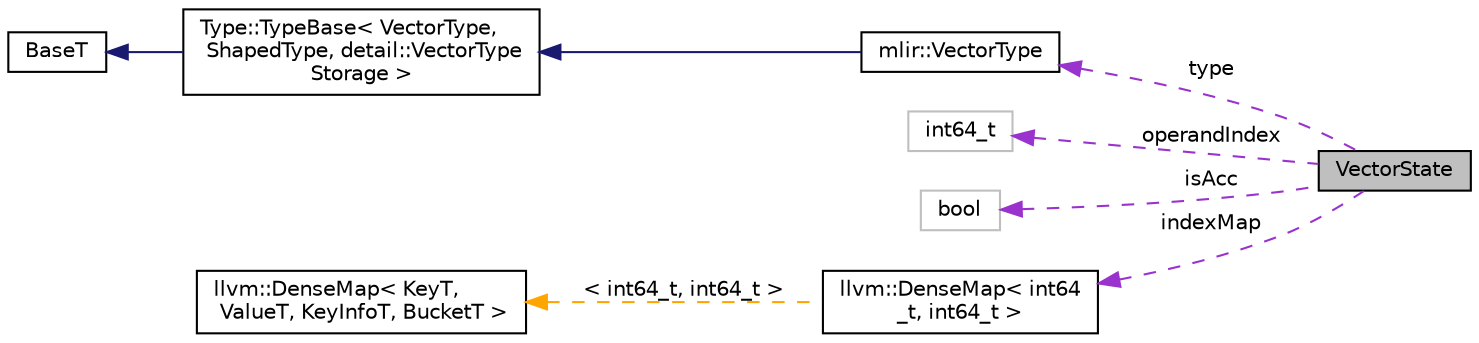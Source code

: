digraph "VectorState"
{
  bgcolor="transparent";
  edge [fontname="Helvetica",fontsize="10",labelfontname="Helvetica",labelfontsize="10"];
  node [fontname="Helvetica",fontsize="10",shape=record];
  rankdir="LR";
  Node1 [label="VectorState",height=0.2,width=0.4,color="black", fillcolor="grey75", style="filled", fontcolor="black"];
  Node2 -> Node1 [dir="back",color="darkorchid3",fontsize="10",style="dashed",label=" type" ,fontname="Helvetica"];
  Node2 [label="mlir::VectorType",height=0.2,width=0.4,color="black",URL="$classmlir_1_1VectorType.html",tooltip="Vector types represent multi-dimensional SIMD vectors, and have a fixed known constant shape with one..."];
  Node3 -> Node2 [dir="back",color="midnightblue",fontsize="10",style="solid",fontname="Helvetica"];
  Node3 [label="Type::TypeBase\< VectorType,\l ShapedType, detail::VectorType\lStorage \>",height=0.2,width=0.4,color="black",URL="$classmlir_1_1detail_1_1StorageUserBase.html",tooltip="Utility class for implementing users of storage classes uniqued by a StorageUniquer. "];
  Node4 -> Node3 [dir="back",color="midnightblue",fontsize="10",style="solid",fontname="Helvetica"];
  Node4 [label="BaseT",height=0.2,width=0.4,color="black",URL="$classBaseT.html"];
  Node5 -> Node1 [dir="back",color="darkorchid3",fontsize="10",style="dashed",label=" operandIndex" ,fontname="Helvetica"];
  Node5 [label="int64_t",height=0.2,width=0.4,color="grey75"];
  Node6 -> Node1 [dir="back",color="darkorchid3",fontsize="10",style="dashed",label=" isAcc" ,fontname="Helvetica"];
  Node6 [label="bool",height=0.2,width=0.4,color="grey75"];
  Node7 -> Node1 [dir="back",color="darkorchid3",fontsize="10",style="dashed",label=" indexMap" ,fontname="Helvetica"];
  Node7 [label="llvm::DenseMap\< int64\l_t, int64_t \>",height=0.2,width=0.4,color="black",URL="$classllvm_1_1DenseMap.html"];
  Node8 -> Node7 [dir="back",color="orange",fontsize="10",style="dashed",label=" \< int64_t, int64_t \>" ,fontname="Helvetica"];
  Node8 [label="llvm::DenseMap\< KeyT,\l ValueT, KeyInfoT, BucketT \>",height=0.2,width=0.4,color="black",URL="$classllvm_1_1DenseMap.html"];
}
